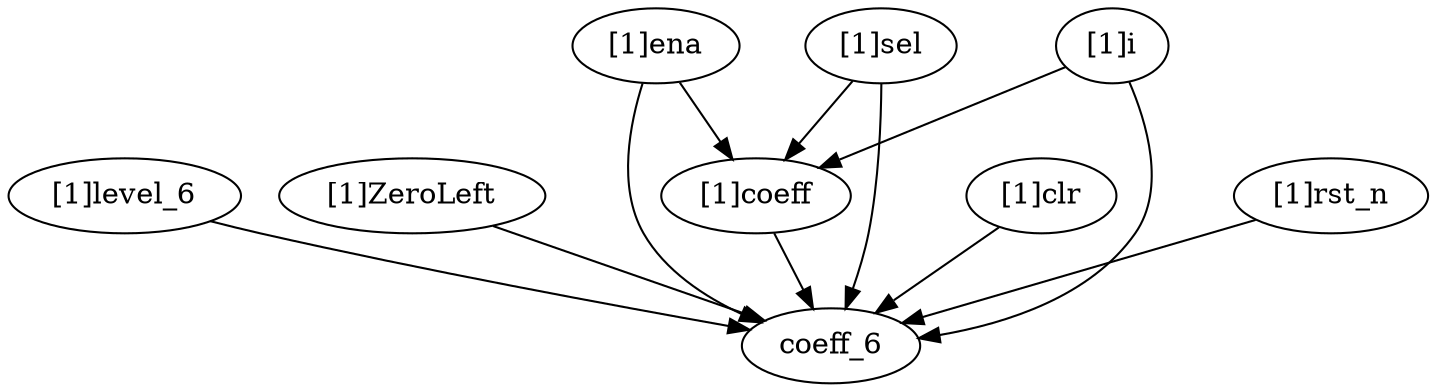 strict digraph "" {
	"[1]level_6"	 [complexity=2,
		importance=0.0409046867987,
		rank=0.0204523433993];
	coeff_6	 [complexity=0,
		importance=0.0250433246555,
		rank=0.0];
	"[1]level_6" -> coeff_6;
	"[1]ZeroLeft"	 [complexity=5,
		importance=0.123648852329,
		rank=0.0247297704658];
	"[1]ZeroLeft" -> coeff_6;
	"[1]ena"	 [complexity=4,
		importance=1.86510807928,
		rank=0.46627701982];
	"[1]ena" -> coeff_6;
	"[1]coeff"	 [complexity=2,
		importance=0.108779218655,
		rank=0.0543896093275];
	"[1]ena" -> "[1]coeff";
	"[1]sel"	 [complexity=4,
		importance=1.86510807928,
		rank=0.46627701982];
	"[1]sel" -> coeff_6;
	"[1]sel" -> "[1]coeff";
	"[1]coeff" -> coeff_6;
	"[1]clr"	 [complexity=2,
		importance=0.0909913361098,
		rank=0.0454956680549];
	"[1]clr" -> coeff_6;
	"[1]i"	 [complexity=3,
		importance=1.75632886062,
		rank=0.585442953541];
	"[1]i" -> coeff_6;
	"[1]i" -> "[1]coeff";
	"[1]rst_n"	 [complexity=1,
		importance=0.116034660765,
		rank=0.116034660765];
	"[1]rst_n" -> coeff_6;
}
